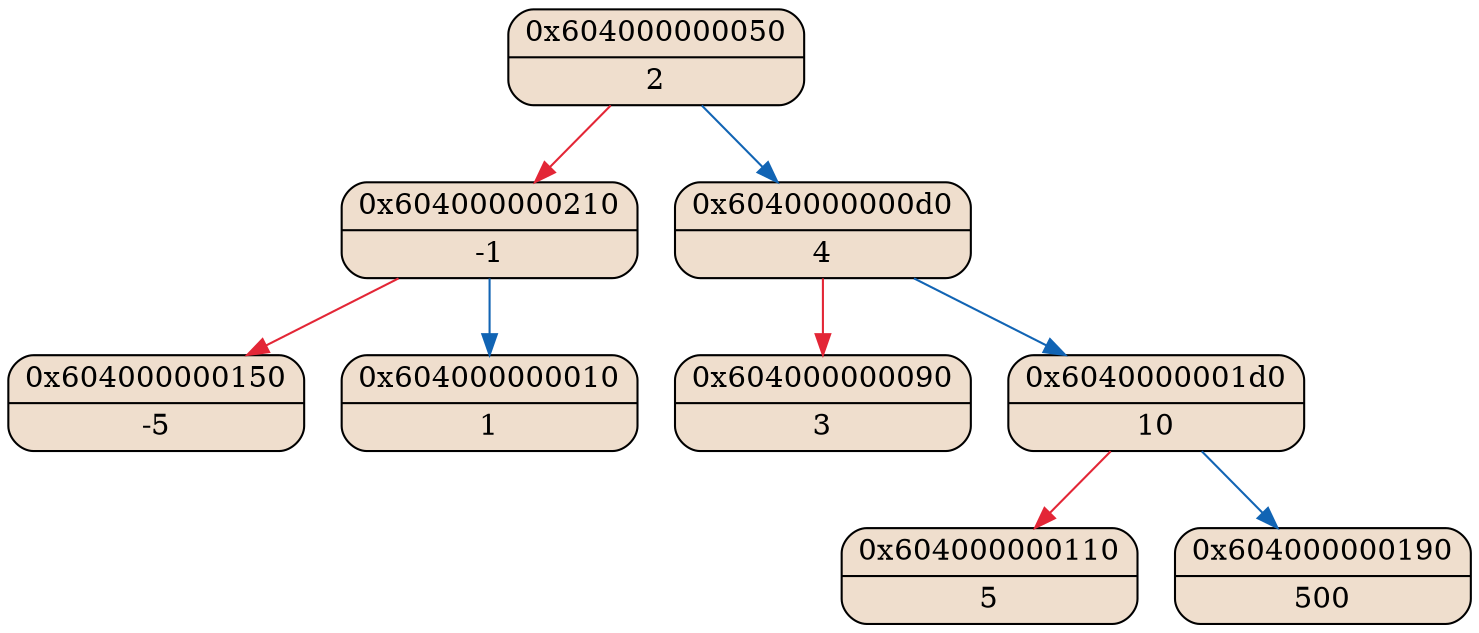 digraph
{
    node_0x604000000050[shape = Mrecord, label = "{{0x604000000050} | {2}}", style = "filled", fillcolor = "#EFDECD"];
    node_0x604000000210[shape = Mrecord, label = "{{0x604000000210} | {-1}}", style = "filled", fillcolor = "#EFDECD"];
    node_0x604000000150[shape = Mrecord, label = "{{0x604000000150} | {-5}}", style = "filled", fillcolor = "#EFDECD"];
    node_0x604000000010[shape = Mrecord, label = "{{0x604000000010} | {1}}", style = "filled", fillcolor = "#EFDECD"];
    node_0x6040000000d0[shape = Mrecord, label = "{{0x6040000000d0} | {4}}", style = "filled", fillcolor = "#EFDECD"];
    node_0x604000000090[shape = Mrecord, label = "{{0x604000000090} | {3}}", style = "filled", fillcolor = "#EFDECD"];
    node_0x6040000001d0[shape = Mrecord, label = "{{0x6040000001d0} | {10}}", style = "filled", fillcolor = "#EFDECD"];
    node_0x604000000110[shape = Mrecord, label = "{{0x604000000110} | {5}}", style = "filled", fillcolor = "#EFDECD"];
    node_0x604000000190[shape = Mrecord, label = "{{0x604000000190} | {500}}", style = "filled", fillcolor = "#EFDECD"];
    node_0x604000000050->node_0x604000000210 [color = "#E32636"];
    node_0x604000000210->node_0x604000000150 [color = "#E32636"];
    node_0x604000000210->node_0x604000000010 [color = "#1164B4"];
    node_0x604000000050->node_0x6040000000d0 [color = "#1164B4"];
    node_0x6040000000d0->node_0x604000000090 [color = "#E32636"];
    node_0x6040000000d0->node_0x6040000001d0 [color = "#1164B4"];
    node_0x6040000001d0->node_0x604000000110 [color = "#E32636"];
    node_0x6040000001d0->node_0x604000000190 [color = "#1164B4"];
}